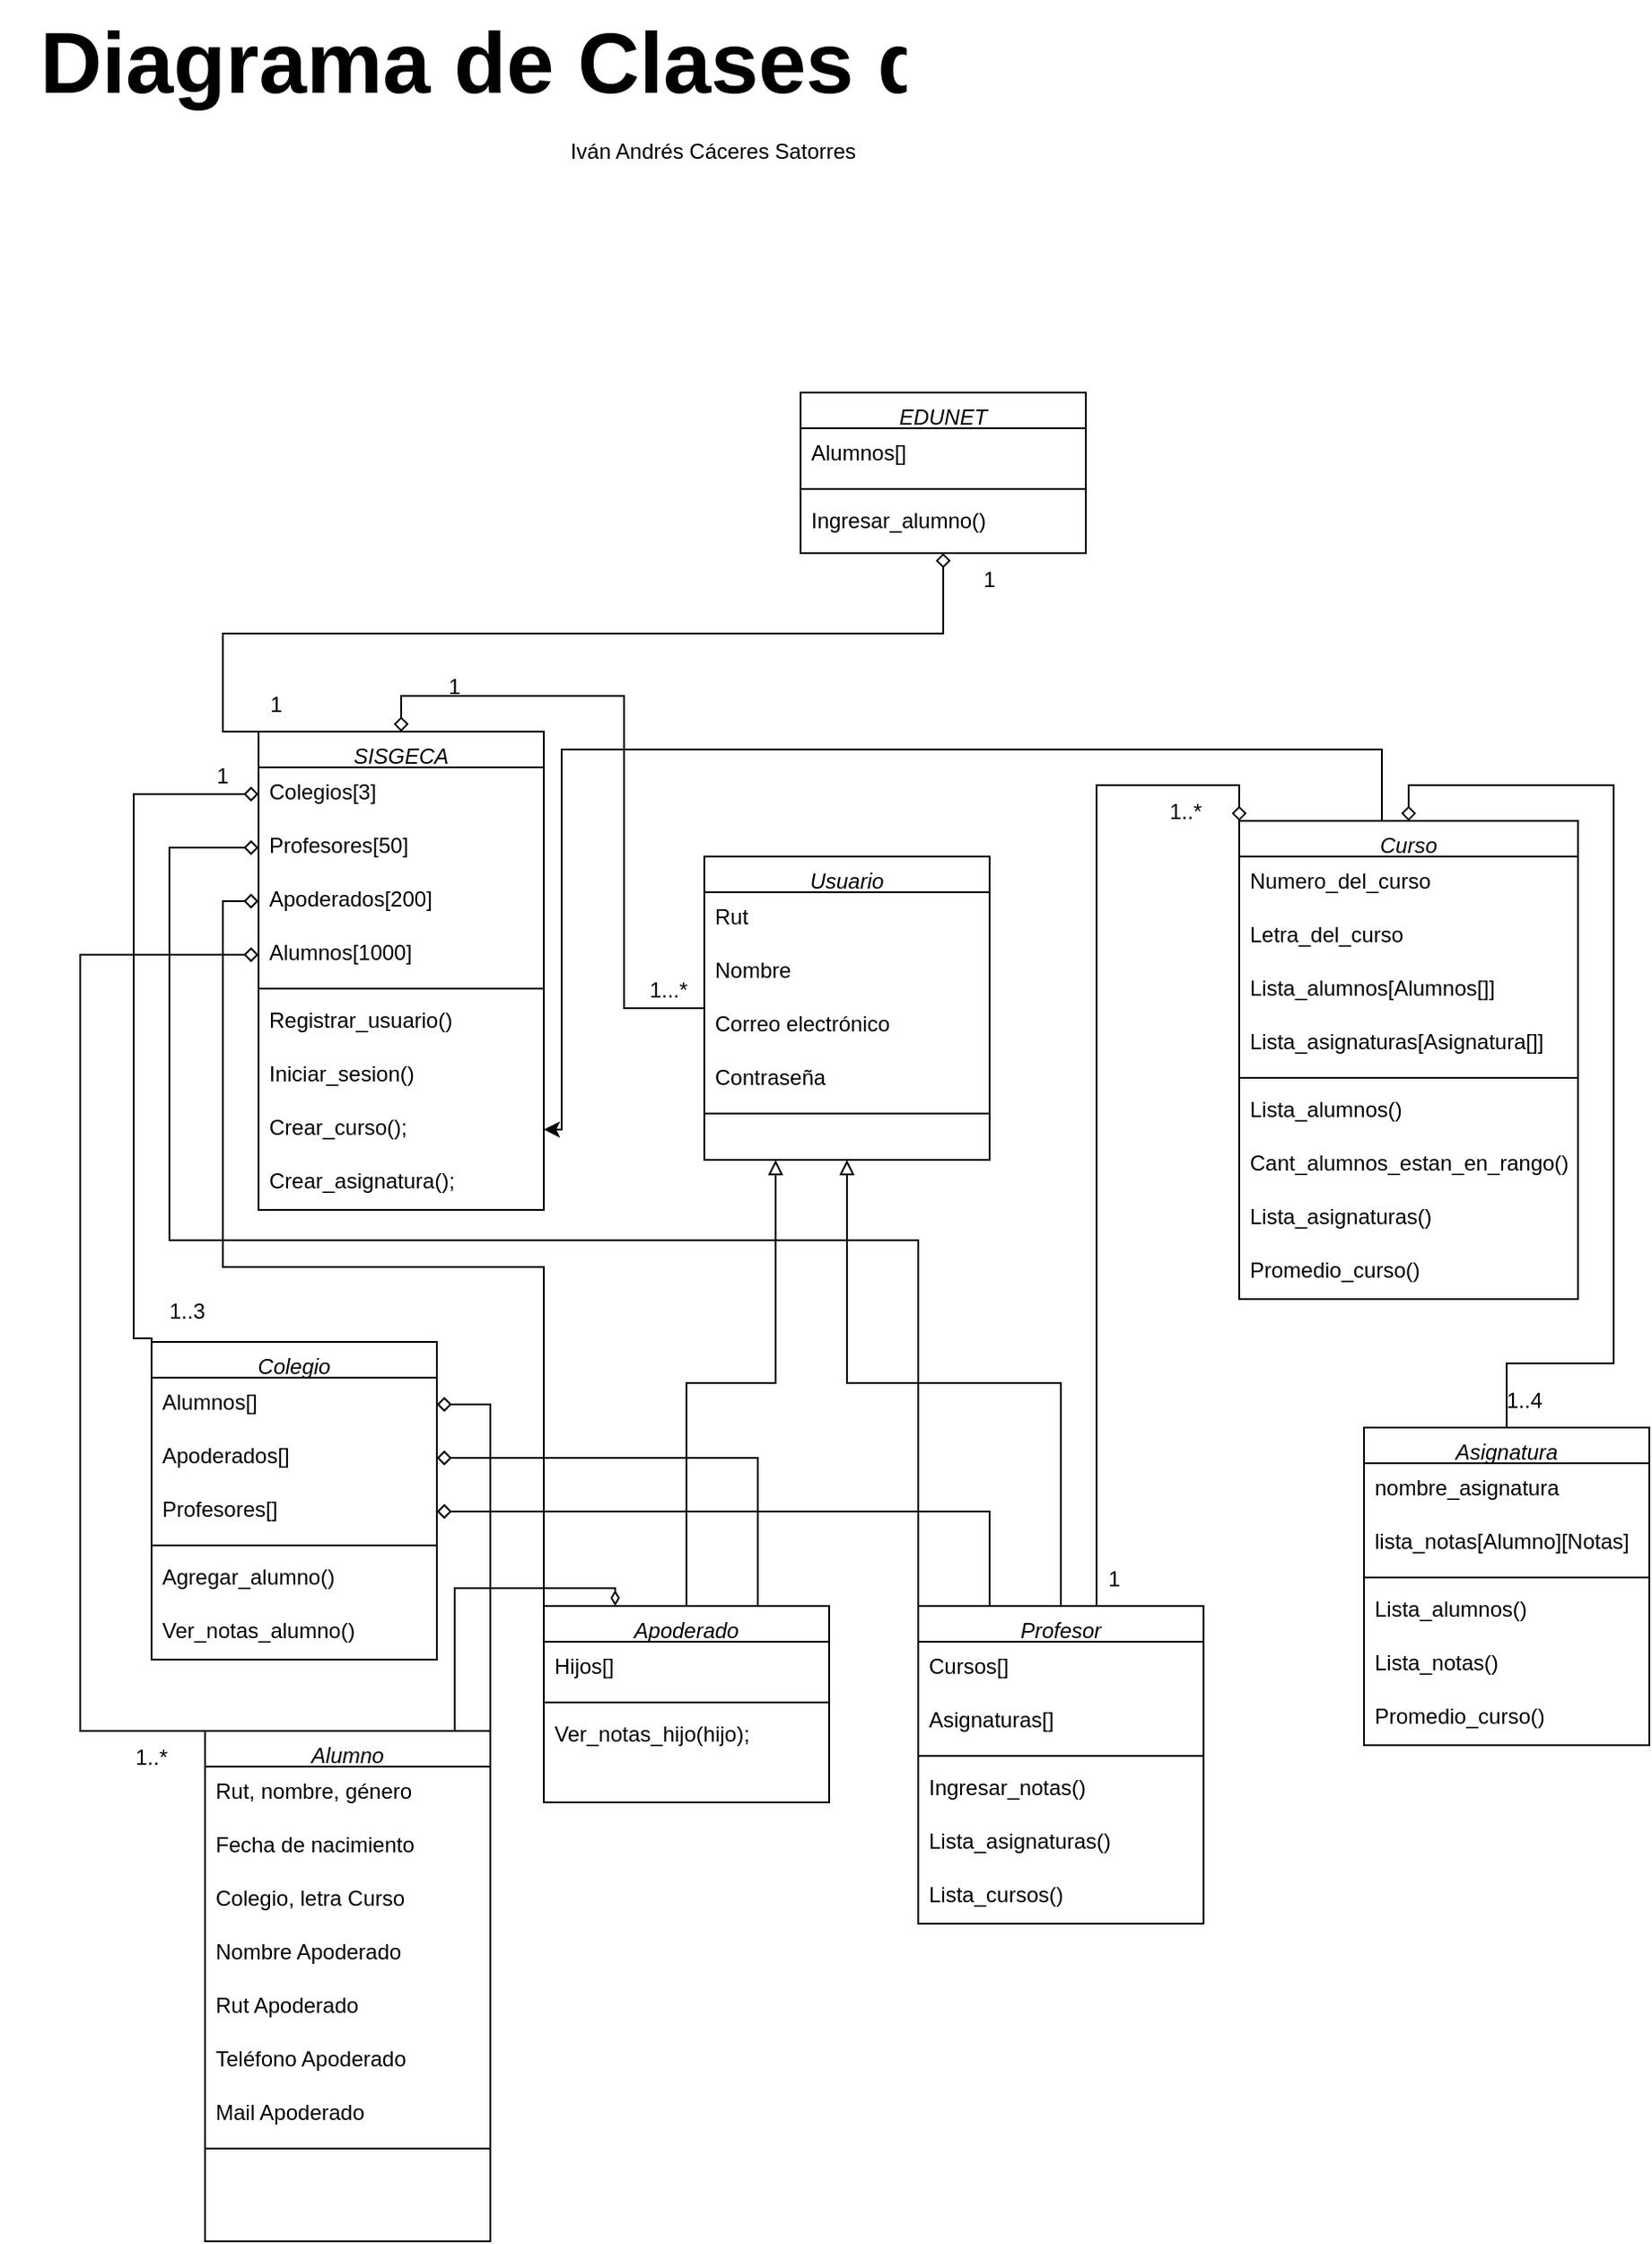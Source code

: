 <mxfile version="21.2.1" type="github">
  <diagram id="C5RBs43oDa-KdzZeNtuy" name="Page-1">
    <mxGraphModel dx="2074" dy="1833" grid="1" gridSize="10" guides="1" tooltips="1" connect="1" arrows="1" fold="1" page="1" pageScale="1" pageWidth="827" pageHeight="1169" math="0" shadow="0">
      <root>
        <mxCell id="WIyWlLk6GJQsqaUBKTNV-0" />
        <mxCell id="WIyWlLk6GJQsqaUBKTNV-1" parent="WIyWlLk6GJQsqaUBKTNV-0" />
        <mxCell id="v2im-KrpGhppfh51-rcm-90" style="edgeStyle=orthogonalEdgeStyle;rounded=0;orthogonalLoop=1;jettySize=auto;html=1;exitX=0.5;exitY=0;exitDx=0;exitDy=0;entryX=0.25;entryY=0;entryDx=0;entryDy=0;endArrow=diamondThin;endFill=0;" edge="1" parent="WIyWlLk6GJQsqaUBKTNV-1" source="zkfFHV4jXpPFQw0GAbJ--0" target="v2im-KrpGhppfh51-rcm-31">
          <mxGeometry relative="1" as="geometry">
            <Array as="points">
              <mxPoint x="220" y="150" />
              <mxPoint x="220" y="70" />
              <mxPoint x="310" y="70" />
            </Array>
          </mxGeometry>
        </mxCell>
        <mxCell id="v2im-KrpGhppfh51-rcm-95" style="edgeStyle=orthogonalEdgeStyle;rounded=0;orthogonalLoop=1;jettySize=auto;html=1;exitX=0;exitY=0;exitDx=0;exitDy=0;entryX=0;entryY=0.5;entryDx=0;entryDy=0;endArrow=diamond;endFill=0;" edge="1" parent="WIyWlLk6GJQsqaUBKTNV-1" source="zkfFHV4jXpPFQw0GAbJ--0" target="v2im-KrpGhppfh51-rcm-54">
          <mxGeometry relative="1" as="geometry">
            <Array as="points">
              <mxPoint x="10" y="150" />
              <mxPoint x="10" y="-285" />
            </Array>
          </mxGeometry>
        </mxCell>
        <mxCell id="v2im-KrpGhppfh51-rcm-109" style="edgeStyle=orthogonalEdgeStyle;rounded=0;orthogonalLoop=1;jettySize=auto;html=1;exitX=1;exitY=0;exitDx=0;exitDy=0;entryX=1;entryY=0.5;entryDx=0;entryDy=0;endArrow=diamond;endFill=0;" edge="1" parent="WIyWlLk6GJQsqaUBKTNV-1" source="zkfFHV4jXpPFQw0GAbJ--0" target="v2im-KrpGhppfh51-rcm-87">
          <mxGeometry relative="1" as="geometry" />
        </mxCell>
        <mxCell id="zkfFHV4jXpPFQw0GAbJ--0" value="Alumno" style="swimlane;fontStyle=2;align=center;verticalAlign=top;childLayout=stackLayout;horizontal=1;startSize=20;horizontalStack=0;resizeParent=1;resizeLast=0;collapsible=1;marginBottom=0;rounded=0;shadow=0;strokeWidth=1;" parent="WIyWlLk6GJQsqaUBKTNV-1" vertex="1">
          <mxGeometry x="80" y="150" width="160" height="286" as="geometry">
            <mxRectangle x="300" y="160" width="160" height="26" as="alternateBounds" />
          </mxGeometry>
        </mxCell>
        <mxCell id="v2im-KrpGhppfh51-rcm-14" value="Rut, nombre, género" style="text;align=left;verticalAlign=top;spacingLeft=4;spacingRight=4;overflow=hidden;rotatable=0;points=[[0,0.5],[1,0.5]];portConstraint=eastwest;" vertex="1" parent="zkfFHV4jXpPFQw0GAbJ--0">
          <mxGeometry y="20" width="160" height="30" as="geometry" />
        </mxCell>
        <mxCell id="v2im-KrpGhppfh51-rcm-18" value="Fecha de nacimiento" style="text;align=left;verticalAlign=top;spacingLeft=4;spacingRight=4;overflow=hidden;rotatable=0;points=[[0,0.5],[1,0.5]];portConstraint=eastwest;" vertex="1" parent="zkfFHV4jXpPFQw0GAbJ--0">
          <mxGeometry y="50" width="160" height="30" as="geometry" />
        </mxCell>
        <mxCell id="v2im-KrpGhppfh51-rcm-17" value="Colegio, letra Curso" style="text;align=left;verticalAlign=top;spacingLeft=4;spacingRight=4;overflow=hidden;rotatable=0;points=[[0,0.5],[1,0.5]];portConstraint=eastwest;" vertex="1" parent="zkfFHV4jXpPFQw0GAbJ--0">
          <mxGeometry y="80" width="160" height="30" as="geometry" />
        </mxCell>
        <mxCell id="v2im-KrpGhppfh51-rcm-16" value="Nombre Apoderado" style="text;align=left;verticalAlign=top;spacingLeft=4;spacingRight=4;overflow=hidden;rotatable=0;points=[[0,0.5],[1,0.5]];portConstraint=eastwest;" vertex="1" parent="zkfFHV4jXpPFQw0GAbJ--0">
          <mxGeometry y="110" width="160" height="30" as="geometry" />
        </mxCell>
        <mxCell id="v2im-KrpGhppfh51-rcm-15" value="Rut Apoderado" style="text;align=left;verticalAlign=top;spacingLeft=4;spacingRight=4;overflow=hidden;rotatable=0;points=[[0,0.5],[1,0.5]];portConstraint=eastwest;" vertex="1" parent="zkfFHV4jXpPFQw0GAbJ--0">
          <mxGeometry y="140" width="160" height="30" as="geometry" />
        </mxCell>
        <mxCell id="v2im-KrpGhppfh51-rcm-12" value="Teléfono Apoderado" style="text;align=left;verticalAlign=top;spacingLeft=4;spacingRight=4;overflow=hidden;rotatable=0;points=[[0,0.5],[1,0.5]];portConstraint=eastwest;" vertex="1" parent="zkfFHV4jXpPFQw0GAbJ--0">
          <mxGeometry y="170" width="160" height="30" as="geometry" />
        </mxCell>
        <mxCell id="v2im-KrpGhppfh51-rcm-13" value="Mail Apoderado" style="text;align=left;verticalAlign=top;spacingLeft=4;spacingRight=4;overflow=hidden;rotatable=0;points=[[0,0.5],[1,0.5]];portConstraint=eastwest;" vertex="1" parent="zkfFHV4jXpPFQw0GAbJ--0">
          <mxGeometry y="200" width="160" height="30" as="geometry" />
        </mxCell>
        <mxCell id="zkfFHV4jXpPFQw0GAbJ--4" value="" style="line;html=1;strokeWidth=1;align=left;verticalAlign=middle;spacingTop=-1;spacingLeft=3;spacingRight=3;rotatable=0;labelPosition=right;points=[];portConstraint=eastwest;" parent="zkfFHV4jXpPFQw0GAbJ--0" vertex="1">
          <mxGeometry y="230" width="160" height="8" as="geometry" />
        </mxCell>
        <mxCell id="v2im-KrpGhppfh51-rcm-6" value="&lt;font style=&quot;font-size: 48px;&quot;&gt;&lt;b style=&quot;&quot;&gt;Diagrama de Clases de SISGECA&lt;/b&gt;&lt;/font&gt;" style="text;strokeColor=none;align=center;fillColor=none;html=1;verticalAlign=middle;whiteSpace=wrap;rounded=0;" vertex="1" parent="WIyWlLk6GJQsqaUBKTNV-1">
          <mxGeometry x="-35" y="-820" width="800" height="70" as="geometry" />
        </mxCell>
        <mxCell id="v2im-KrpGhppfh51-rcm-7" value="Iván Andrés Cáceres Satorres" style="text;strokeColor=none;align=center;fillColor=none;html=1;verticalAlign=middle;whiteSpace=wrap;rounded=0;" vertex="1" parent="WIyWlLk6GJQsqaUBKTNV-1">
          <mxGeometry x="80" y="-750" width="570" height="30" as="geometry" />
        </mxCell>
        <mxCell id="v2im-KrpGhppfh51-rcm-82" style="edgeStyle=orthogonalEdgeStyle;rounded=0;orthogonalLoop=1;jettySize=auto;html=1;entryX=0.5;entryY=0;entryDx=0;entryDy=0;endArrow=diamond;endFill=0;" edge="1" parent="WIyWlLk6GJQsqaUBKTNV-1" source="v2im-KrpGhppfh51-rcm-19" target="v2im-KrpGhppfh51-rcm-50">
          <mxGeometry relative="1" as="geometry" />
        </mxCell>
        <mxCell id="v2im-KrpGhppfh51-rcm-19" value="Usuario" style="swimlane;fontStyle=2;align=center;verticalAlign=top;childLayout=stackLayout;horizontal=1;startSize=20;horizontalStack=0;resizeParent=1;resizeLast=0;collapsible=1;marginBottom=0;rounded=0;shadow=0;strokeWidth=1;" vertex="1" parent="WIyWlLk6GJQsqaUBKTNV-1">
          <mxGeometry x="360" y="-340" width="160" height="170" as="geometry">
            <mxRectangle x="300" y="160" width="160" height="26" as="alternateBounds" />
          </mxGeometry>
        </mxCell>
        <mxCell id="v2im-KrpGhppfh51-rcm-20" value="Rut" style="text;align=left;verticalAlign=top;spacingLeft=4;spacingRight=4;overflow=hidden;rotatable=0;points=[[0,0.5],[1,0.5]];portConstraint=eastwest;" vertex="1" parent="v2im-KrpGhppfh51-rcm-19">
          <mxGeometry y="20" width="160" height="30" as="geometry" />
        </mxCell>
        <mxCell id="v2im-KrpGhppfh51-rcm-28" value="Nombre" style="text;align=left;verticalAlign=top;spacingLeft=4;spacingRight=4;overflow=hidden;rotatable=0;points=[[0,0.5],[1,0.5]];portConstraint=eastwest;" vertex="1" parent="v2im-KrpGhppfh51-rcm-19">
          <mxGeometry y="50" width="160" height="30" as="geometry" />
        </mxCell>
        <mxCell id="v2im-KrpGhppfh51-rcm-29" value="Correo electrónico" style="text;align=left;verticalAlign=top;spacingLeft=4;spacingRight=4;overflow=hidden;rotatable=0;points=[[0,0.5],[1,0.5]];portConstraint=eastwest;" vertex="1" parent="v2im-KrpGhppfh51-rcm-19">
          <mxGeometry y="80" width="160" height="30" as="geometry" />
        </mxCell>
        <mxCell id="v2im-KrpGhppfh51-rcm-30" value="Contraseña" style="text;align=left;verticalAlign=top;spacingLeft=4;spacingRight=4;overflow=hidden;rotatable=0;points=[[0,0.5],[1,0.5]];portConstraint=eastwest;" vertex="1" parent="v2im-KrpGhppfh51-rcm-19">
          <mxGeometry y="110" width="160" height="30" as="geometry" />
        </mxCell>
        <mxCell id="v2im-KrpGhppfh51-rcm-27" value="" style="line;html=1;strokeWidth=1;align=left;verticalAlign=middle;spacingTop=-1;spacingLeft=3;spacingRight=3;rotatable=0;labelPosition=right;points=[];portConstraint=eastwest;" vertex="1" parent="v2im-KrpGhppfh51-rcm-19">
          <mxGeometry y="140" width="160" height="8" as="geometry" />
        </mxCell>
        <mxCell id="v2im-KrpGhppfh51-rcm-91" style="edgeStyle=orthogonalEdgeStyle;rounded=0;orthogonalLoop=1;jettySize=auto;html=1;exitX=0.5;exitY=0;exitDx=0;exitDy=0;entryX=0.25;entryY=1;entryDx=0;entryDy=0;endArrow=block;endFill=0;" edge="1" parent="WIyWlLk6GJQsqaUBKTNV-1" source="v2im-KrpGhppfh51-rcm-31" target="v2im-KrpGhppfh51-rcm-19">
          <mxGeometry relative="1" as="geometry" />
        </mxCell>
        <mxCell id="v2im-KrpGhppfh51-rcm-94" style="edgeStyle=orthogonalEdgeStyle;rounded=0;orthogonalLoop=1;jettySize=auto;html=1;exitX=0;exitY=0;exitDx=0;exitDy=0;entryX=0;entryY=0.5;entryDx=0;entryDy=0;endArrow=diamond;endFill=0;" edge="1" parent="WIyWlLk6GJQsqaUBKTNV-1" source="v2im-KrpGhppfh51-rcm-31" target="v2im-KrpGhppfh51-rcm-53">
          <mxGeometry relative="1" as="geometry" />
        </mxCell>
        <mxCell id="v2im-KrpGhppfh51-rcm-108" style="edgeStyle=orthogonalEdgeStyle;rounded=0;orthogonalLoop=1;jettySize=auto;html=1;exitX=0.75;exitY=0;exitDx=0;exitDy=0;entryX=1;entryY=0.5;entryDx=0;entryDy=0;endArrow=diamond;endFill=0;" edge="1" parent="WIyWlLk6GJQsqaUBKTNV-1" source="v2im-KrpGhppfh51-rcm-31" target="v2im-KrpGhppfh51-rcm-107">
          <mxGeometry relative="1" as="geometry" />
        </mxCell>
        <mxCell id="v2im-KrpGhppfh51-rcm-31" value="Apoderado" style="swimlane;fontStyle=2;align=center;verticalAlign=top;childLayout=stackLayout;horizontal=1;startSize=20;horizontalStack=0;resizeParent=1;resizeLast=0;collapsible=1;marginBottom=0;rounded=0;shadow=0;strokeWidth=1;" vertex="1" parent="WIyWlLk6GJQsqaUBKTNV-1">
          <mxGeometry x="270" y="80" width="160" height="110" as="geometry">
            <mxRectangle x="300" y="160" width="160" height="26" as="alternateBounds" />
          </mxGeometry>
        </mxCell>
        <mxCell id="v2im-KrpGhppfh51-rcm-32" value="Hijos[]" style="text;align=left;verticalAlign=top;spacingLeft=4;spacingRight=4;overflow=hidden;rotatable=0;points=[[0,0.5],[1,0.5]];portConstraint=eastwest;" vertex="1" parent="v2im-KrpGhppfh51-rcm-31">
          <mxGeometry y="20" width="160" height="30" as="geometry" />
        </mxCell>
        <mxCell id="v2im-KrpGhppfh51-rcm-36" value="" style="line;html=1;strokeWidth=1;align=left;verticalAlign=middle;spacingTop=-1;spacingLeft=3;spacingRight=3;rotatable=0;labelPosition=right;points=[];portConstraint=eastwest;" vertex="1" parent="v2im-KrpGhppfh51-rcm-31">
          <mxGeometry y="50" width="160" height="8" as="geometry" />
        </mxCell>
        <mxCell id="v2im-KrpGhppfh51-rcm-37" value="Ver_notas_hijo(hijo);" style="text;align=left;verticalAlign=top;spacingLeft=4;spacingRight=4;overflow=hidden;rotatable=0;points=[[0,0.5],[1,0.5]];portConstraint=eastwest;" vertex="1" parent="v2im-KrpGhppfh51-rcm-31">
          <mxGeometry y="58" width="160" height="30" as="geometry" />
        </mxCell>
        <mxCell id="v2im-KrpGhppfh51-rcm-81" style="edgeStyle=orthogonalEdgeStyle;rounded=0;orthogonalLoop=1;jettySize=auto;html=1;exitX=0.5;exitY=0;exitDx=0;exitDy=0;entryX=0;entryY=0;entryDx=0;entryDy=0;endArrow=diamond;endFill=0;" edge="1" parent="WIyWlLk6GJQsqaUBKTNV-1" source="v2im-KrpGhppfh51-rcm-38" target="v2im-KrpGhppfh51-rcm-60">
          <mxGeometry relative="1" as="geometry">
            <Array as="points">
              <mxPoint x="580" y="80" />
              <mxPoint x="580" y="-380" />
              <mxPoint x="660" y="-380" />
            </Array>
          </mxGeometry>
        </mxCell>
        <mxCell id="v2im-KrpGhppfh51-rcm-92" style="edgeStyle=orthogonalEdgeStyle;rounded=0;orthogonalLoop=1;jettySize=auto;html=1;exitX=0.5;exitY=0;exitDx=0;exitDy=0;entryX=0.5;entryY=1;entryDx=0;entryDy=0;endArrow=block;endFill=0;" edge="1" parent="WIyWlLk6GJQsqaUBKTNV-1" source="v2im-KrpGhppfh51-rcm-38" target="v2im-KrpGhppfh51-rcm-19">
          <mxGeometry relative="1" as="geometry" />
        </mxCell>
        <mxCell id="v2im-KrpGhppfh51-rcm-93" style="edgeStyle=orthogonalEdgeStyle;rounded=0;orthogonalLoop=1;jettySize=auto;html=1;exitX=0;exitY=0;exitDx=0;exitDy=0;entryX=0;entryY=0.5;entryDx=0;entryDy=0;endArrow=diamond;endFill=0;" edge="1" parent="WIyWlLk6GJQsqaUBKTNV-1" source="v2im-KrpGhppfh51-rcm-38" target="v2im-KrpGhppfh51-rcm-52">
          <mxGeometry relative="1" as="geometry">
            <mxPoint x="60" y="-300" as="targetPoint" />
            <Array as="points">
              <mxPoint x="480" y="-125" />
              <mxPoint x="60" y="-125" />
              <mxPoint x="60" y="-345" />
            </Array>
          </mxGeometry>
        </mxCell>
        <mxCell id="v2im-KrpGhppfh51-rcm-111" style="edgeStyle=orthogonalEdgeStyle;rounded=0;orthogonalLoop=1;jettySize=auto;html=1;exitX=0.25;exitY=0;exitDx=0;exitDy=0;entryX=1;entryY=0.5;entryDx=0;entryDy=0;endArrow=diamond;endFill=0;" edge="1" parent="WIyWlLk6GJQsqaUBKTNV-1" source="v2im-KrpGhppfh51-rcm-38" target="v2im-KrpGhppfh51-rcm-110">
          <mxGeometry relative="1" as="geometry" />
        </mxCell>
        <mxCell id="v2im-KrpGhppfh51-rcm-38" value="Profesor" style="swimlane;fontStyle=2;align=center;verticalAlign=top;childLayout=stackLayout;horizontal=1;startSize=20;horizontalStack=0;resizeParent=1;resizeLast=0;collapsible=1;marginBottom=0;rounded=0;shadow=0;strokeWidth=1;" vertex="1" parent="WIyWlLk6GJQsqaUBKTNV-1">
          <mxGeometry x="480" y="80" width="160" height="178" as="geometry">
            <mxRectangle x="300" y="160" width="160" height="26" as="alternateBounds" />
          </mxGeometry>
        </mxCell>
        <mxCell id="v2im-KrpGhppfh51-rcm-39" value="Cursos[]" style="text;align=left;verticalAlign=top;spacingLeft=4;spacingRight=4;overflow=hidden;rotatable=0;points=[[0,0.5],[1,0.5]];portConstraint=eastwest;" vertex="1" parent="v2im-KrpGhppfh51-rcm-38">
          <mxGeometry y="20" width="160" height="30" as="geometry" />
        </mxCell>
        <mxCell id="v2im-KrpGhppfh51-rcm-47" value="Asignaturas[]" style="text;align=left;verticalAlign=top;spacingLeft=4;spacingRight=4;overflow=hidden;rotatable=0;points=[[0,0.5],[1,0.5]];portConstraint=eastwest;" vertex="1" parent="v2im-KrpGhppfh51-rcm-38">
          <mxGeometry y="50" width="160" height="30" as="geometry" />
        </mxCell>
        <mxCell id="v2im-KrpGhppfh51-rcm-40" value="" style="line;html=1;strokeWidth=1;align=left;verticalAlign=middle;spacingTop=-1;spacingLeft=3;spacingRight=3;rotatable=0;labelPosition=right;points=[];portConstraint=eastwest;" vertex="1" parent="v2im-KrpGhppfh51-rcm-38">
          <mxGeometry y="80" width="160" height="8" as="geometry" />
        </mxCell>
        <mxCell id="v2im-KrpGhppfh51-rcm-41" value="Ingresar_notas()" style="text;align=left;verticalAlign=top;spacingLeft=4;spacingRight=4;overflow=hidden;rotatable=0;points=[[0,0.5],[1,0.5]];portConstraint=eastwest;" vertex="1" parent="v2im-KrpGhppfh51-rcm-38">
          <mxGeometry y="88" width="160" height="30" as="geometry" />
        </mxCell>
        <mxCell id="v2im-KrpGhppfh51-rcm-46" value="Lista_asignaturas()" style="text;align=left;verticalAlign=top;spacingLeft=4;spacingRight=4;overflow=hidden;rotatable=0;points=[[0,0.5],[1,0.5]];portConstraint=eastwest;" vertex="1" parent="v2im-KrpGhppfh51-rcm-38">
          <mxGeometry y="118" width="160" height="30" as="geometry" />
        </mxCell>
        <mxCell id="v2im-KrpGhppfh51-rcm-48" value="Lista_cursos()" style="text;align=left;verticalAlign=top;spacingLeft=4;spacingRight=4;overflow=hidden;rotatable=0;points=[[0,0.5],[1,0.5]];portConstraint=eastwest;" vertex="1" parent="v2im-KrpGhppfh51-rcm-38">
          <mxGeometry y="148" width="160" height="30" as="geometry" />
        </mxCell>
        <mxCell id="v2im-KrpGhppfh51-rcm-103" style="edgeStyle=orthogonalEdgeStyle;rounded=0;orthogonalLoop=1;jettySize=auto;html=1;exitX=0;exitY=0;exitDx=0;exitDy=0;entryX=0.5;entryY=1;entryDx=0;entryDy=0;endArrow=diamond;endFill=0;" edge="1" parent="WIyWlLk6GJQsqaUBKTNV-1" source="v2im-KrpGhppfh51-rcm-50" target="v2im-KrpGhppfh51-rcm-97">
          <mxGeometry relative="1" as="geometry">
            <Array as="points">
              <mxPoint x="90" y="-410" />
              <mxPoint x="90" y="-465" />
              <mxPoint x="494" y="-465" />
            </Array>
          </mxGeometry>
        </mxCell>
        <mxCell id="v2im-KrpGhppfh51-rcm-50" value="SISGECA" style="swimlane;fontStyle=2;align=center;verticalAlign=top;childLayout=stackLayout;horizontal=1;startSize=20;horizontalStack=0;resizeParent=1;resizeLast=0;collapsible=1;marginBottom=0;rounded=0;shadow=0;strokeWidth=1;" vertex="1" parent="WIyWlLk6GJQsqaUBKTNV-1">
          <mxGeometry x="110" y="-410" width="160" height="268" as="geometry">
            <mxRectangle x="300" y="160" width="160" height="26" as="alternateBounds" />
          </mxGeometry>
        </mxCell>
        <mxCell id="v2im-KrpGhppfh51-rcm-51" value="Colegios[3]" style="text;align=left;verticalAlign=top;spacingLeft=4;spacingRight=4;overflow=hidden;rotatable=0;points=[[0,0.5],[1,0.5]];portConstraint=eastwest;" vertex="1" parent="v2im-KrpGhppfh51-rcm-50">
          <mxGeometry y="20" width="160" height="30" as="geometry" />
        </mxCell>
        <mxCell id="v2im-KrpGhppfh51-rcm-52" value="Profesores[50]" style="text;align=left;verticalAlign=top;spacingLeft=4;spacingRight=4;overflow=hidden;rotatable=0;points=[[0,0.5],[1,0.5]];portConstraint=eastwest;" vertex="1" parent="v2im-KrpGhppfh51-rcm-50">
          <mxGeometry y="50" width="160" height="30" as="geometry" />
        </mxCell>
        <mxCell id="v2im-KrpGhppfh51-rcm-53" value="Apoderados[200]" style="text;align=left;verticalAlign=top;spacingLeft=4;spacingRight=4;overflow=hidden;rotatable=0;points=[[0,0.5],[1,0.5]];portConstraint=eastwest;" vertex="1" parent="v2im-KrpGhppfh51-rcm-50">
          <mxGeometry y="80" width="160" height="30" as="geometry" />
        </mxCell>
        <mxCell id="v2im-KrpGhppfh51-rcm-54" value="Alumnos[1000]" style="text;align=left;verticalAlign=top;spacingLeft=4;spacingRight=4;overflow=hidden;rotatable=0;points=[[0,0.5],[1,0.5]];portConstraint=eastwest;" vertex="1" parent="v2im-KrpGhppfh51-rcm-50">
          <mxGeometry y="110" width="160" height="30" as="geometry" />
        </mxCell>
        <mxCell id="v2im-KrpGhppfh51-rcm-55" value="" style="line;html=1;strokeWidth=1;align=left;verticalAlign=middle;spacingTop=-1;spacingLeft=3;spacingRight=3;rotatable=0;labelPosition=right;points=[];portConstraint=eastwest;" vertex="1" parent="v2im-KrpGhppfh51-rcm-50">
          <mxGeometry y="140" width="160" height="8" as="geometry" />
        </mxCell>
        <mxCell id="v2im-KrpGhppfh51-rcm-57" value="Registrar_usuario()" style="text;align=left;verticalAlign=top;spacingLeft=4;spacingRight=4;overflow=hidden;rotatable=0;points=[[0,0.5],[1,0.5]];portConstraint=eastwest;" vertex="1" parent="v2im-KrpGhppfh51-rcm-50">
          <mxGeometry y="148" width="160" height="30" as="geometry" />
        </mxCell>
        <mxCell id="v2im-KrpGhppfh51-rcm-58" value="Iniciar_sesion()&#xa;" style="text;align=left;verticalAlign=top;spacingLeft=4;spacingRight=4;overflow=hidden;rotatable=0;points=[[0,0.5],[1,0.5]];portConstraint=eastwest;" vertex="1" parent="v2im-KrpGhppfh51-rcm-50">
          <mxGeometry y="178" width="160" height="30" as="geometry" />
        </mxCell>
        <mxCell id="v2im-KrpGhppfh51-rcm-56" value="Crear_curso();" style="text;align=left;verticalAlign=top;spacingLeft=4;spacingRight=4;overflow=hidden;rotatable=0;points=[[0,0.5],[1,0.5]];portConstraint=eastwest;" vertex="1" parent="v2im-KrpGhppfh51-rcm-50">
          <mxGeometry y="208" width="160" height="30" as="geometry" />
        </mxCell>
        <mxCell id="v2im-KrpGhppfh51-rcm-59" value="Crear_asignatura();" style="text;align=left;verticalAlign=top;spacingLeft=4;spacingRight=4;overflow=hidden;rotatable=0;points=[[0,0.5],[1,0.5]];portConstraint=eastwest;" vertex="1" parent="v2im-KrpGhppfh51-rcm-50">
          <mxGeometry y="238" width="160" height="30" as="geometry" />
        </mxCell>
        <mxCell id="v2im-KrpGhppfh51-rcm-79" style="edgeStyle=orthogonalEdgeStyle;rounded=0;orthogonalLoop=1;jettySize=auto;html=1;exitX=0.5;exitY=0;exitDx=0;exitDy=0;entryX=1;entryY=0.5;entryDx=0;entryDy=0;" edge="1" parent="WIyWlLk6GJQsqaUBKTNV-1" source="v2im-KrpGhppfh51-rcm-60" target="v2im-KrpGhppfh51-rcm-56">
          <mxGeometry relative="1" as="geometry">
            <Array as="points">
              <mxPoint x="740" y="-360" />
              <mxPoint x="740" y="-400" />
              <mxPoint x="280" y="-400" />
              <mxPoint x="280" y="-187" />
            </Array>
          </mxGeometry>
        </mxCell>
        <mxCell id="v2im-KrpGhppfh51-rcm-60" value="Curso" style="swimlane;fontStyle=2;align=center;verticalAlign=top;childLayout=stackLayout;horizontal=1;startSize=20;horizontalStack=0;resizeParent=1;resizeLast=0;collapsible=1;marginBottom=0;rounded=0;shadow=0;strokeWidth=1;" vertex="1" parent="WIyWlLk6GJQsqaUBKTNV-1">
          <mxGeometry x="660" y="-360" width="190" height="268" as="geometry">
            <mxRectangle x="300" y="160" width="160" height="26" as="alternateBounds" />
          </mxGeometry>
        </mxCell>
        <mxCell id="v2im-KrpGhppfh51-rcm-61" value="Numero_del_curso" style="text;align=left;verticalAlign=top;spacingLeft=4;spacingRight=4;overflow=hidden;rotatable=0;points=[[0,0.5],[1,0.5]];portConstraint=eastwest;" vertex="1" parent="v2im-KrpGhppfh51-rcm-60">
          <mxGeometry y="20" width="190" height="30" as="geometry" />
        </mxCell>
        <mxCell id="v2im-KrpGhppfh51-rcm-62" value="Letra_del_curso" style="text;align=left;verticalAlign=top;spacingLeft=4;spacingRight=4;overflow=hidden;rotatable=0;points=[[0,0.5],[1,0.5]];portConstraint=eastwest;" vertex="1" parent="v2im-KrpGhppfh51-rcm-60">
          <mxGeometry y="50" width="190" height="30" as="geometry" />
        </mxCell>
        <mxCell id="v2im-KrpGhppfh51-rcm-67" value="Lista_alumnos[Alumnos[]]" style="text;align=left;verticalAlign=top;spacingLeft=4;spacingRight=4;overflow=hidden;rotatable=0;points=[[0,0.5],[1,0.5]];portConstraint=eastwest;" vertex="1" parent="v2im-KrpGhppfh51-rcm-60">
          <mxGeometry y="80" width="190" height="30" as="geometry" />
        </mxCell>
        <mxCell id="v2im-KrpGhppfh51-rcm-68" value="Lista_asignaturas[Asignatura[]]" style="text;align=left;verticalAlign=top;spacingLeft=4;spacingRight=4;overflow=hidden;rotatable=0;points=[[0,0.5],[1,0.5]];portConstraint=eastwest;" vertex="1" parent="v2im-KrpGhppfh51-rcm-60">
          <mxGeometry y="110" width="190" height="30" as="geometry" />
        </mxCell>
        <mxCell id="v2im-KrpGhppfh51-rcm-63" value="" style="line;html=1;strokeWidth=1;align=left;verticalAlign=middle;spacingTop=-1;spacingLeft=3;spacingRight=3;rotatable=0;labelPosition=right;points=[];portConstraint=eastwest;" vertex="1" parent="v2im-KrpGhppfh51-rcm-60">
          <mxGeometry y="140" width="190" height="8" as="geometry" />
        </mxCell>
        <mxCell id="v2im-KrpGhppfh51-rcm-64" value="Lista_alumnos()" style="text;align=left;verticalAlign=top;spacingLeft=4;spacingRight=4;overflow=hidden;rotatable=0;points=[[0,0.5],[1,0.5]];portConstraint=eastwest;" vertex="1" parent="v2im-KrpGhppfh51-rcm-60">
          <mxGeometry y="148" width="190" height="30" as="geometry" />
        </mxCell>
        <mxCell id="v2im-KrpGhppfh51-rcm-105" value="Cant_alumnos_estan_en_rango()" style="text;align=left;verticalAlign=top;spacingLeft=4;spacingRight=4;overflow=hidden;rotatable=0;points=[[0,0.5],[1,0.5]];portConstraint=eastwest;" vertex="1" parent="v2im-KrpGhppfh51-rcm-60">
          <mxGeometry y="178" width="190" height="30" as="geometry" />
        </mxCell>
        <mxCell id="v2im-KrpGhppfh51-rcm-65" value="Lista_asignaturas()" style="text;align=left;verticalAlign=top;spacingLeft=4;spacingRight=4;overflow=hidden;rotatable=0;points=[[0,0.5],[1,0.5]];portConstraint=eastwest;" vertex="1" parent="v2im-KrpGhppfh51-rcm-60">
          <mxGeometry y="208" width="190" height="30" as="geometry" />
        </mxCell>
        <mxCell id="v2im-KrpGhppfh51-rcm-66" value="Promedio_curso()" style="text;align=left;verticalAlign=top;spacingLeft=4;spacingRight=4;overflow=hidden;rotatable=0;points=[[0,0.5],[1,0.5]];portConstraint=eastwest;" vertex="1" parent="v2im-KrpGhppfh51-rcm-60">
          <mxGeometry y="238" width="190" height="30" as="geometry" />
        </mxCell>
        <mxCell id="v2im-KrpGhppfh51-rcm-78" style="edgeStyle=orthogonalEdgeStyle;rounded=0;orthogonalLoop=1;jettySize=auto;html=1;entryX=0.5;entryY=0;entryDx=0;entryDy=0;endArrow=diamond;endFill=0;" edge="1" parent="WIyWlLk6GJQsqaUBKTNV-1" source="v2im-KrpGhppfh51-rcm-69" target="v2im-KrpGhppfh51-rcm-60">
          <mxGeometry relative="1" as="geometry" />
        </mxCell>
        <mxCell id="v2im-KrpGhppfh51-rcm-69" value="Asignatura" style="swimlane;fontStyle=2;align=center;verticalAlign=top;childLayout=stackLayout;horizontal=1;startSize=20;horizontalStack=0;resizeParent=1;resizeLast=0;collapsible=1;marginBottom=0;rounded=0;shadow=0;strokeWidth=1;" vertex="1" parent="WIyWlLk6GJQsqaUBKTNV-1">
          <mxGeometry x="730" y="-20" width="160" height="178" as="geometry">
            <mxRectangle x="300" y="160" width="160" height="26" as="alternateBounds" />
          </mxGeometry>
        </mxCell>
        <mxCell id="v2im-KrpGhppfh51-rcm-70" value="nombre_asignatura" style="text;align=left;verticalAlign=top;spacingLeft=4;spacingRight=4;overflow=hidden;rotatable=0;points=[[0,0.5],[1,0.5]];portConstraint=eastwest;" vertex="1" parent="v2im-KrpGhppfh51-rcm-69">
          <mxGeometry y="20" width="160" height="30" as="geometry" />
        </mxCell>
        <mxCell id="v2im-KrpGhppfh51-rcm-73" value="lista_notas[Alumno][Notas]" style="text;align=left;verticalAlign=top;spacingLeft=4;spacingRight=4;overflow=hidden;rotatable=0;points=[[0,0.5],[1,0.5]];portConstraint=eastwest;" vertex="1" parent="v2im-KrpGhppfh51-rcm-69">
          <mxGeometry y="50" width="160" height="30" as="geometry" />
        </mxCell>
        <mxCell id="v2im-KrpGhppfh51-rcm-71" value="" style="line;html=1;strokeWidth=1;align=left;verticalAlign=middle;spacingTop=-1;spacingLeft=3;spacingRight=3;rotatable=0;labelPosition=right;points=[];portConstraint=eastwest;" vertex="1" parent="v2im-KrpGhppfh51-rcm-69">
          <mxGeometry y="80" width="160" height="8" as="geometry" />
        </mxCell>
        <mxCell id="v2im-KrpGhppfh51-rcm-75" value="Lista_alumnos()" style="text;align=left;verticalAlign=top;spacingLeft=4;spacingRight=4;overflow=hidden;rotatable=0;points=[[0,0.5],[1,0.5]];portConstraint=eastwest;" vertex="1" parent="v2im-KrpGhppfh51-rcm-69">
          <mxGeometry y="88" width="160" height="30" as="geometry" />
        </mxCell>
        <mxCell id="v2im-KrpGhppfh51-rcm-76" value="Lista_notas()" style="text;align=left;verticalAlign=top;spacingLeft=4;spacingRight=4;overflow=hidden;rotatable=0;points=[[0,0.5],[1,0.5]];portConstraint=eastwest;" vertex="1" parent="v2im-KrpGhppfh51-rcm-69">
          <mxGeometry y="118" width="160" height="30" as="geometry" />
        </mxCell>
        <mxCell id="v2im-KrpGhppfh51-rcm-77" value="Promedio_curso()" style="text;align=left;verticalAlign=top;spacingLeft=4;spacingRight=4;overflow=hidden;rotatable=0;points=[[0,0.5],[1,0.5]];portConstraint=eastwest;" vertex="1" parent="v2im-KrpGhppfh51-rcm-69">
          <mxGeometry y="148" width="160" height="30" as="geometry" />
        </mxCell>
        <mxCell id="v2im-KrpGhppfh51-rcm-96" style="edgeStyle=orthogonalEdgeStyle;rounded=0;orthogonalLoop=1;jettySize=auto;html=1;exitX=0;exitY=0;exitDx=0;exitDy=0;entryX=0;entryY=0.5;entryDx=0;entryDy=0;endArrow=diamond;endFill=0;" edge="1" parent="WIyWlLk6GJQsqaUBKTNV-1" source="v2im-KrpGhppfh51-rcm-86" target="v2im-KrpGhppfh51-rcm-51">
          <mxGeometry relative="1" as="geometry">
            <Array as="points">
              <mxPoint x="50" y="-70" />
              <mxPoint x="40" y="-70" />
              <mxPoint x="40" y="-375" />
            </Array>
          </mxGeometry>
        </mxCell>
        <mxCell id="v2im-KrpGhppfh51-rcm-86" value="Colegio" style="swimlane;fontStyle=2;align=center;verticalAlign=top;childLayout=stackLayout;horizontal=1;startSize=20;horizontalStack=0;resizeParent=1;resizeLast=0;collapsible=1;marginBottom=0;rounded=0;shadow=0;strokeWidth=1;" vertex="1" parent="WIyWlLk6GJQsqaUBKTNV-1">
          <mxGeometry x="50" y="-68" width="160" height="178" as="geometry">
            <mxRectangle x="300" y="160" width="160" height="26" as="alternateBounds" />
          </mxGeometry>
        </mxCell>
        <mxCell id="v2im-KrpGhppfh51-rcm-87" value="Alumnos[]" style="text;align=left;verticalAlign=top;spacingLeft=4;spacingRight=4;overflow=hidden;rotatable=0;points=[[0,0.5],[1,0.5]];portConstraint=eastwest;" vertex="1" parent="v2im-KrpGhppfh51-rcm-86">
          <mxGeometry y="20" width="160" height="30" as="geometry" />
        </mxCell>
        <mxCell id="v2im-KrpGhppfh51-rcm-107" value="Apoderados[]" style="text;align=left;verticalAlign=top;spacingLeft=4;spacingRight=4;overflow=hidden;rotatable=0;points=[[0,0.5],[1,0.5]];portConstraint=eastwest;" vertex="1" parent="v2im-KrpGhppfh51-rcm-86">
          <mxGeometry y="50" width="160" height="30" as="geometry" />
        </mxCell>
        <mxCell id="v2im-KrpGhppfh51-rcm-110" value="Profesores[]" style="text;align=left;verticalAlign=top;spacingLeft=4;spacingRight=4;overflow=hidden;rotatable=0;points=[[0,0.5],[1,0.5]];portConstraint=eastwest;" vertex="1" parent="v2im-KrpGhppfh51-rcm-86">
          <mxGeometry y="80" width="160" height="30" as="geometry" />
        </mxCell>
        <mxCell id="v2im-KrpGhppfh51-rcm-88" value="" style="line;html=1;strokeWidth=1;align=left;verticalAlign=middle;spacingTop=-1;spacingLeft=3;spacingRight=3;rotatable=0;labelPosition=right;points=[];portConstraint=eastwest;" vertex="1" parent="v2im-KrpGhppfh51-rcm-86">
          <mxGeometry y="110" width="160" height="8" as="geometry" />
        </mxCell>
        <mxCell id="v2im-KrpGhppfh51-rcm-89" value="Agregar_alumno()&#xa;" style="text;align=left;verticalAlign=top;spacingLeft=4;spacingRight=4;overflow=hidden;rotatable=0;points=[[0,0.5],[1,0.5]];portConstraint=eastwest;" vertex="1" parent="v2im-KrpGhppfh51-rcm-86">
          <mxGeometry y="118" width="160" height="30" as="geometry" />
        </mxCell>
        <mxCell id="v2im-KrpGhppfh51-rcm-106" value="Ver_notas_alumno()" style="text;align=left;verticalAlign=top;spacingLeft=4;spacingRight=4;overflow=hidden;rotatable=0;points=[[0,0.5],[1,0.5]];portConstraint=eastwest;" vertex="1" parent="v2im-KrpGhppfh51-rcm-86">
          <mxGeometry y="148" width="160" height="30" as="geometry" />
        </mxCell>
        <mxCell id="v2im-KrpGhppfh51-rcm-97" value="EDUNET" style="swimlane;fontStyle=2;align=center;verticalAlign=top;childLayout=stackLayout;horizontal=1;startSize=20;horizontalStack=0;resizeParent=1;resizeLast=0;collapsible=1;marginBottom=0;rounded=0;shadow=0;strokeWidth=1;" vertex="1" parent="WIyWlLk6GJQsqaUBKTNV-1">
          <mxGeometry x="414" y="-600" width="160" height="90" as="geometry">
            <mxRectangle x="300" y="160" width="160" height="26" as="alternateBounds" />
          </mxGeometry>
        </mxCell>
        <mxCell id="v2im-KrpGhppfh51-rcm-98" value="Alumnos[]" style="text;align=left;verticalAlign=top;spacingLeft=4;spacingRight=4;overflow=hidden;rotatable=0;points=[[0,0.5],[1,0.5]];portConstraint=eastwest;" vertex="1" parent="v2im-KrpGhppfh51-rcm-97">
          <mxGeometry y="20" width="160" height="30" as="geometry" />
        </mxCell>
        <mxCell id="v2im-KrpGhppfh51-rcm-102" value="" style="line;html=1;strokeWidth=1;align=left;verticalAlign=middle;spacingTop=-1;spacingLeft=3;spacingRight=3;rotatable=0;labelPosition=right;points=[];portConstraint=eastwest;" vertex="1" parent="v2im-KrpGhppfh51-rcm-97">
          <mxGeometry y="50" width="160" height="8" as="geometry" />
        </mxCell>
        <mxCell id="v2im-KrpGhppfh51-rcm-104" value="Ingresar_alumno()" style="text;align=left;verticalAlign=top;spacingLeft=4;spacingRight=4;overflow=hidden;rotatable=0;points=[[0,0.5],[1,0.5]];portConstraint=eastwest;" vertex="1" parent="v2im-KrpGhppfh51-rcm-97">
          <mxGeometry y="58" width="160" height="30" as="geometry" />
        </mxCell>
        <mxCell id="v2im-KrpGhppfh51-rcm-113" value="1" style="text;strokeColor=none;align=center;fillColor=none;html=1;verticalAlign=middle;whiteSpace=wrap;rounded=0;" vertex="1" parent="WIyWlLk6GJQsqaUBKTNV-1">
          <mxGeometry x="490" y="-510" width="60" height="30" as="geometry" />
        </mxCell>
        <mxCell id="v2im-KrpGhppfh51-rcm-114" value="1" style="text;strokeColor=none;align=center;fillColor=none;html=1;verticalAlign=middle;whiteSpace=wrap;rounded=0;" vertex="1" parent="WIyWlLk6GJQsqaUBKTNV-1">
          <mxGeometry x="90" y="-440" width="60" height="30" as="geometry" />
        </mxCell>
        <mxCell id="v2im-KrpGhppfh51-rcm-115" value="1" style="text;strokeColor=none;align=center;fillColor=none;html=1;verticalAlign=middle;whiteSpace=wrap;rounded=0;" vertex="1" parent="WIyWlLk6GJQsqaUBKTNV-1">
          <mxGeometry x="190" y="-450" width="60" height="30" as="geometry" />
        </mxCell>
        <mxCell id="v2im-KrpGhppfh51-rcm-116" value="1...*" style="text;strokeColor=none;align=center;fillColor=none;html=1;verticalAlign=middle;whiteSpace=wrap;rounded=0;" vertex="1" parent="WIyWlLk6GJQsqaUBKTNV-1">
          <mxGeometry x="310" y="-280" width="60" height="30" as="geometry" />
        </mxCell>
        <mxCell id="v2im-KrpGhppfh51-rcm-117" value="1..*" style="text;strokeColor=none;align=center;fillColor=none;html=1;verticalAlign=middle;whiteSpace=wrap;rounded=0;" vertex="1" parent="WIyWlLk6GJQsqaUBKTNV-1">
          <mxGeometry x="600" y="-380" width="60" height="30" as="geometry" />
        </mxCell>
        <mxCell id="v2im-KrpGhppfh51-rcm-118" value="1" style="text;strokeColor=none;align=center;fillColor=none;html=1;verticalAlign=middle;whiteSpace=wrap;rounded=0;" vertex="1" parent="WIyWlLk6GJQsqaUBKTNV-1">
          <mxGeometry x="560" y="50" width="60" height="30" as="geometry" />
        </mxCell>
        <mxCell id="v2im-KrpGhppfh51-rcm-119" value="1..4" style="text;strokeColor=none;align=center;fillColor=none;html=1;verticalAlign=middle;whiteSpace=wrap;rounded=0;" vertex="1" parent="WIyWlLk6GJQsqaUBKTNV-1">
          <mxGeometry x="790" y="-50" width="60" height="30" as="geometry" />
        </mxCell>
        <mxCell id="v2im-KrpGhppfh51-rcm-121" value="1..*" style="text;strokeColor=none;align=center;fillColor=none;html=1;verticalAlign=middle;whiteSpace=wrap;rounded=0;" vertex="1" parent="WIyWlLk6GJQsqaUBKTNV-1">
          <mxGeometry x="20" y="150" width="60" height="30" as="geometry" />
        </mxCell>
        <mxCell id="v2im-KrpGhppfh51-rcm-122" value="1..3" style="text;strokeColor=none;align=center;fillColor=none;html=1;verticalAlign=middle;whiteSpace=wrap;rounded=0;" vertex="1" parent="WIyWlLk6GJQsqaUBKTNV-1">
          <mxGeometry x="40" y="-100" width="60" height="30" as="geometry" />
        </mxCell>
        <mxCell id="v2im-KrpGhppfh51-rcm-123" value="1" style="text;strokeColor=none;align=center;fillColor=none;html=1;verticalAlign=middle;whiteSpace=wrap;rounded=0;" vertex="1" parent="WIyWlLk6GJQsqaUBKTNV-1">
          <mxGeometry x="60" y="-400" width="60" height="30" as="geometry" />
        </mxCell>
      </root>
    </mxGraphModel>
  </diagram>
</mxfile>
